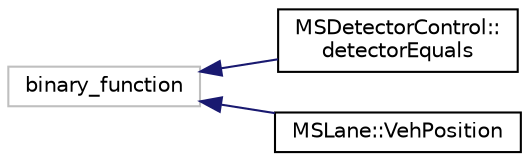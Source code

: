 digraph "Graphical Class Hierarchy"
{
  edge [fontname="Helvetica",fontsize="10",labelfontname="Helvetica",labelfontsize="10"];
  node [fontname="Helvetica",fontsize="10",shape=record];
  rankdir="LR";
  Node200 [label="binary_function",height=0.2,width=0.4,color="grey75", fillcolor="white", style="filled"];
  Node200 -> Node0 [dir="back",color="midnightblue",fontsize="10",style="solid",fontname="Helvetica"];
  Node0 [label="MSDetectorControl::\ldetectorEquals",height=0.2,width=0.4,color="black", fillcolor="white", style="filled",URL="$d5/d32/struct_m_s_detector_control_1_1detector_equals.html",tooltip="Returns true if detectors are equal. "];
  Node200 -> Node202 [dir="back",color="midnightblue",fontsize="10",style="solid",fontname="Helvetica"];
  Node202 [label="MSLane::VehPosition",height=0.2,width=0.4,color="black", fillcolor="white", style="filled",URL="$dd/deb/struct_m_s_lane_1_1_veh_position.html"];
}
